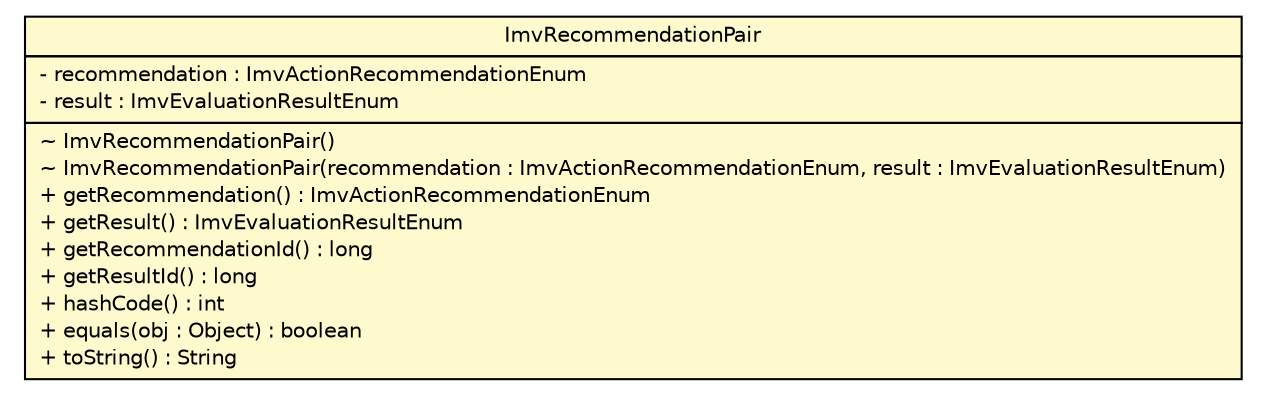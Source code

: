 #!/usr/local/bin/dot
#
# Class diagram 
# Generated by UMLGraph version R5_6 (http://www.umlgraph.org/)
#

digraph G {
	edge [fontname="Helvetica",fontsize=10,labelfontname="Helvetica",labelfontsize=10];
	node [fontname="Helvetica",fontsize=10,shape=plaintext];
	nodesep=0.25;
	ranksep=0.5;
	// de.hsbremen.tc.tnc.report.ImvRecommendationPair
	c731 [label=<<table title="de.hsbremen.tc.tnc.report.ImvRecommendationPair" border="0" cellborder="1" cellspacing="0" cellpadding="2" port="p" bgcolor="lemonChiffon" href="./ImvRecommendationPair.html">
		<tr><td><table border="0" cellspacing="0" cellpadding="1">
<tr><td align="center" balign="center"> ImvRecommendationPair </td></tr>
		</table></td></tr>
		<tr><td><table border="0" cellspacing="0" cellpadding="1">
<tr><td align="left" balign="left"> - recommendation : ImvActionRecommendationEnum </td></tr>
<tr><td align="left" balign="left"> - result : ImvEvaluationResultEnum </td></tr>
		</table></td></tr>
		<tr><td><table border="0" cellspacing="0" cellpadding="1">
<tr><td align="left" balign="left"> ~ ImvRecommendationPair() </td></tr>
<tr><td align="left" balign="left"> ~ ImvRecommendationPair(recommendation : ImvActionRecommendationEnum, result : ImvEvaluationResultEnum) </td></tr>
<tr><td align="left" balign="left"> + getRecommendation() : ImvActionRecommendationEnum </td></tr>
<tr><td align="left" balign="left"> + getResult() : ImvEvaluationResultEnum </td></tr>
<tr><td align="left" balign="left"> + getRecommendationId() : long </td></tr>
<tr><td align="left" balign="left"> + getResultId() : long </td></tr>
<tr><td align="left" balign="left"> + hashCode() : int </td></tr>
<tr><td align="left" balign="left"> + equals(obj : Object) : boolean </td></tr>
<tr><td align="left" balign="left"> + toString() : String </td></tr>
		</table></td></tr>
		</table>>, URL="./ImvRecommendationPair.html", fontname="Helvetica", fontcolor="black", fontsize=10.0];
}

